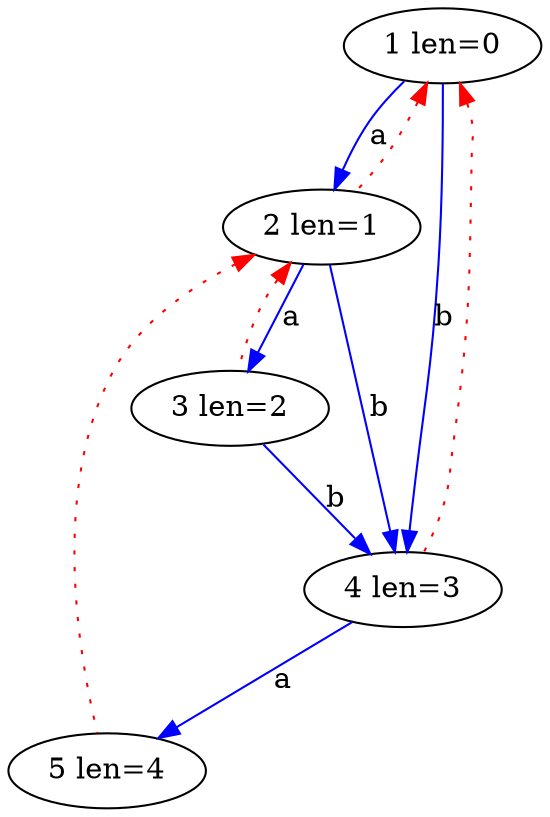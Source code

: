 digraph sam {
    1->2[label="a",color=blue];
1->4[label="b",color=blue];
2->3[label="a",color=blue];
2->4[label="b",color=blue];
3->4[label="b",color=blue];
4->5[label="a",color=blue];
1->2[color=red,style=dotted,dir=back];
2->3[color=red,style=dotted,dir=back];
1->4[color=red,style=dotted,dir=back];
2->5[color=red,style=dotted,dir=back];
1[label="1 len=0"];
2[label="2 len=1"];
3[label="3 len=2"];
4[label="4 len=3"];
5[label="5 len=4"];
}